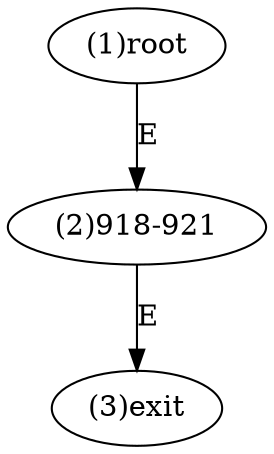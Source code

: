 digraph "" { 
1[ label="(1)root"];
2[ label="(2)918-921"];
3[ label="(3)exit"];
1->2[ label="E"];
2->3[ label="E"];
}